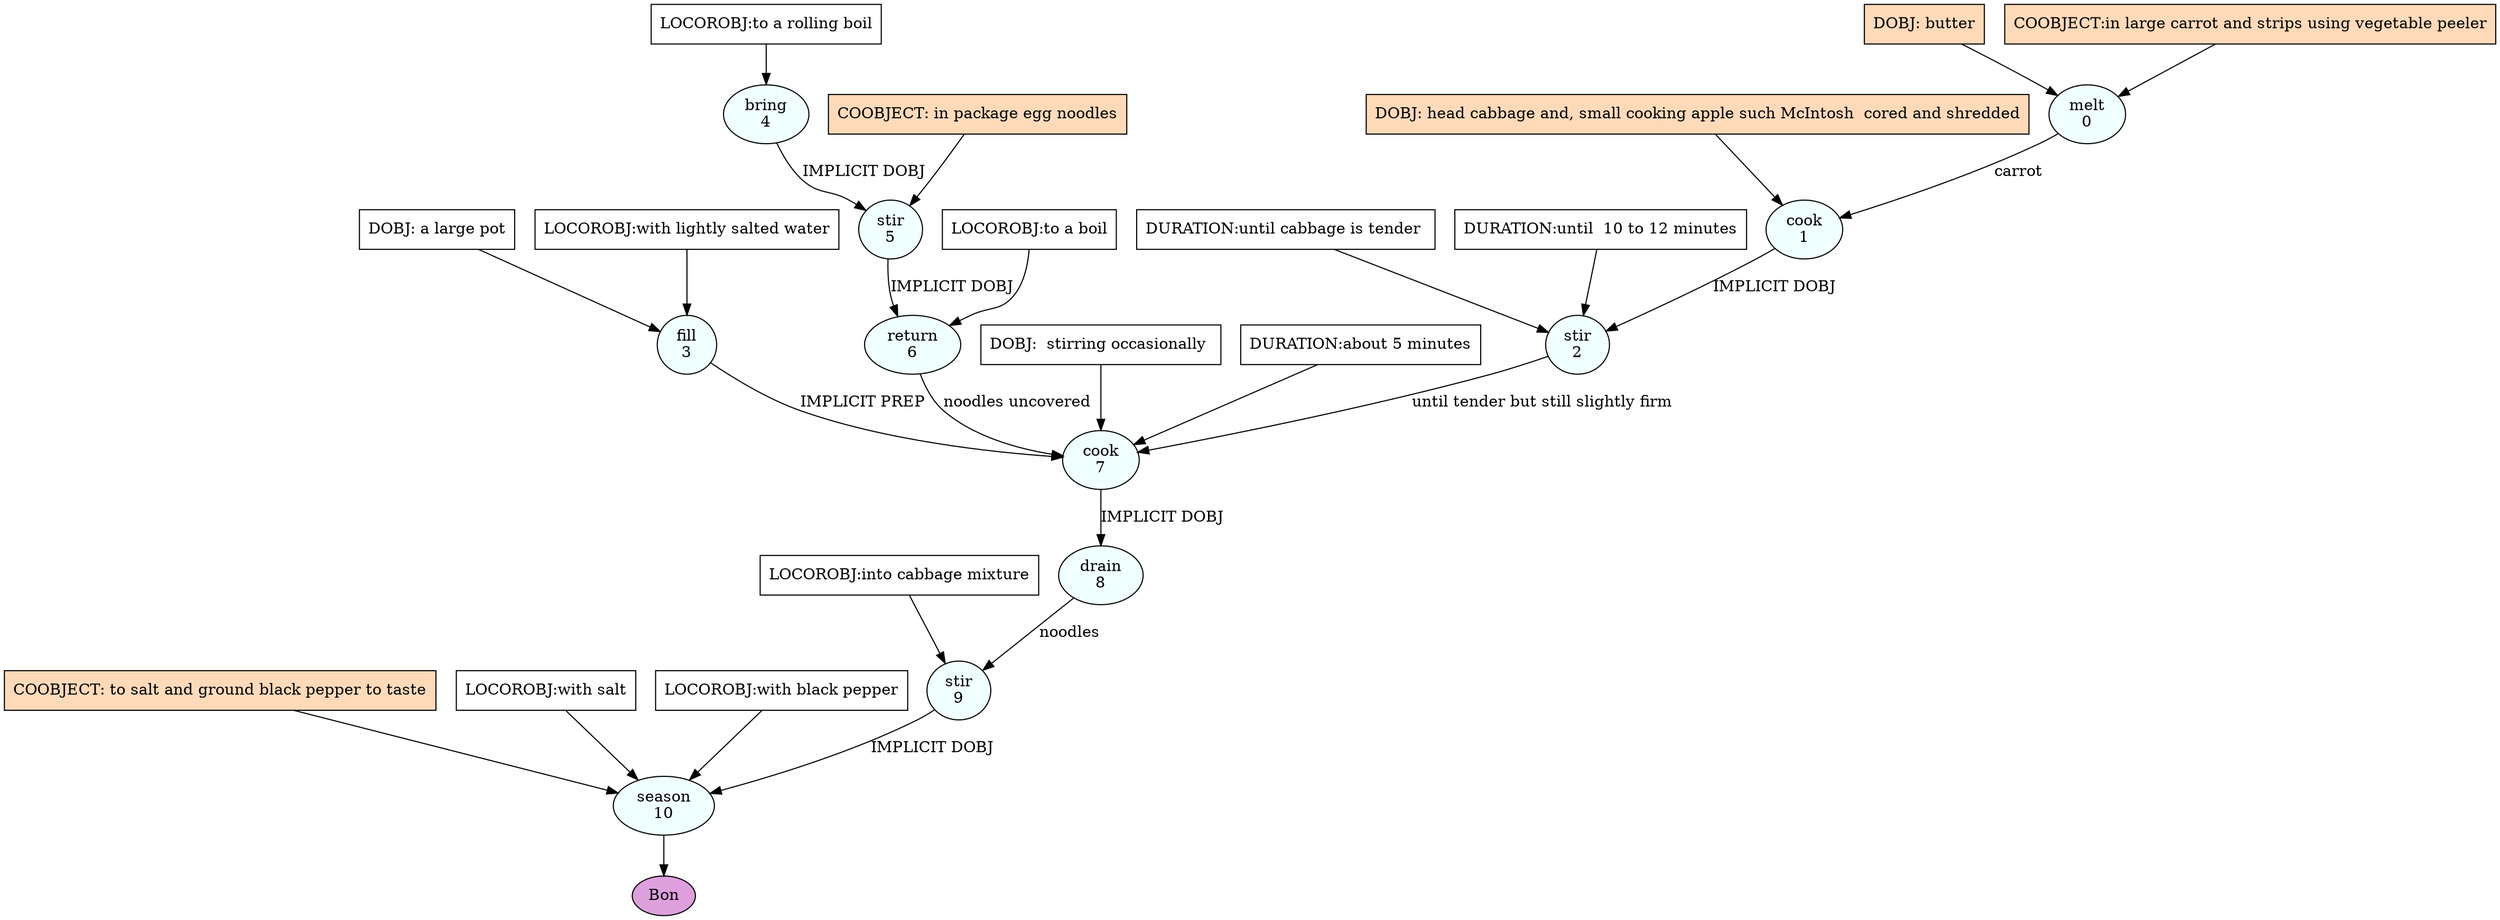 digraph recipe {
E0[label="melt
0", shape=oval, style=filled, fillcolor=azure]
E1[label="cook
1", shape=oval, style=filled, fillcolor=azure]
E2[label="stir
2", shape=oval, style=filled, fillcolor=azure]
E3[label="fill
3", shape=oval, style=filled, fillcolor=azure]
E4[label="bring
4", shape=oval, style=filled, fillcolor=azure]
E5[label="stir
5", shape=oval, style=filled, fillcolor=azure]
E6[label="return
6", shape=oval, style=filled, fillcolor=azure]
E7[label="cook
7", shape=oval, style=filled, fillcolor=azure]
E8[label="drain
8", shape=oval, style=filled, fillcolor=azure]
E9[label="stir
9", shape=oval, style=filled, fillcolor=azure]
E10[label="season
10", shape=oval, style=filled, fillcolor=azure]
P4_0[label="LOCOROBJ:to a rolling boil", shape=box, style=filled, fillcolor=white]
P4_0 -> E4
D0[label="DOBJ: butter", shape=box, style=filled, fillcolor=peachpuff]
D0 -> E0
P0_0[label="COOBJECT:in large carrot and strips using vegetable peeler", shape=box, style=filled, fillcolor=peachpuff]
P0_0 -> E0
D3[label="DOBJ: a large pot", shape=box, style=filled, fillcolor=white]
D3 -> E3
P3_0[label="LOCOROBJ:with lightly salted water", shape=box, style=filled, fillcolor=white]
P3_0 -> E3
D1_ing[label="DOBJ: head cabbage and, small cooking apple such McIntosh  cored and shredded", shape=box, style=filled, fillcolor=peachpuff]
D1_ing -> E1
E0 -> E1 [label=" carrot "]
E1 -> E2 [label="IMPLICIT DOBJ"]
P2_0_0[label="DURATION:until cabbage is tender ", shape=box, style=filled, fillcolor=white]
P2_0_0 -> E2
P2_0_1[label="DURATION:until  10 to 12 minutes", shape=box, style=filled, fillcolor=white]
P2_0_1 -> E2
E4 -> E5 [label="IMPLICIT DOBJ"]
P5_0_ing[label="COOBJECT: in package egg noodles", shape=box, style=filled, fillcolor=peachpuff]
P5_0_ing -> E5
E5 -> E6 [label="IMPLICIT DOBJ"]
P6_0_0[label="LOCOROBJ:to a boil", shape=box, style=filled, fillcolor=white]
P6_0_0 -> E6
E6 -> E7 [label="noodles uncovered "]
D7_1[label="DOBJ:  stirring occasionally ", shape=box, style=filled, fillcolor=white]
D7_1 -> E7
E2 -> E7 [label=" until tender but still slightly firm"]
E3 -> E7 [label="IMPLICIT PREP"]
P7_1_0[label="DURATION:about 5 minutes", shape=box, style=filled, fillcolor=white]
P7_1_0 -> E7
E7 -> E8 [label="IMPLICIT DOBJ"]
E8 -> E9 [label="noodles"]
P9_0_0[label="LOCOROBJ:into cabbage mixture", shape=box, style=filled, fillcolor=white]
P9_0_0 -> E9
E9 -> E10 [label="IMPLICIT DOBJ"]
P10_0_ing[label="COOBJECT: to salt and ground black pepper to taste", shape=box, style=filled, fillcolor=peachpuff]
P10_0_ing -> E10
P10_1_0[label="LOCOROBJ:with salt", shape=box, style=filled, fillcolor=white]
P10_1_0 -> E10
P10_1_1[label="LOCOROBJ:with black pepper", shape=box, style=filled, fillcolor=white]
P10_1_1 -> E10
EOR[label="Bon", shape=oval, style=filled, fillcolor=plum]
E10 -> EOR
}
